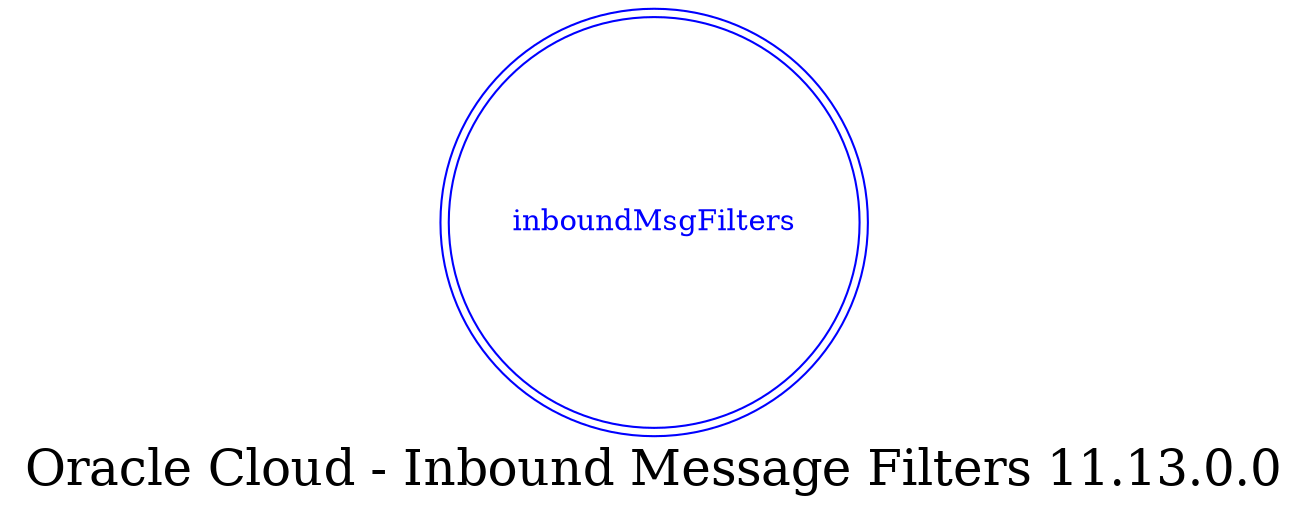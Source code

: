 digraph LexiconGraph {
graph[label="Oracle Cloud - Inbound Message Filters 11.13.0.0", fontsize=24]
splines=true
"inboundMsgFilters" [color=blue, fontcolor=blue, shape=doublecircle]
}
